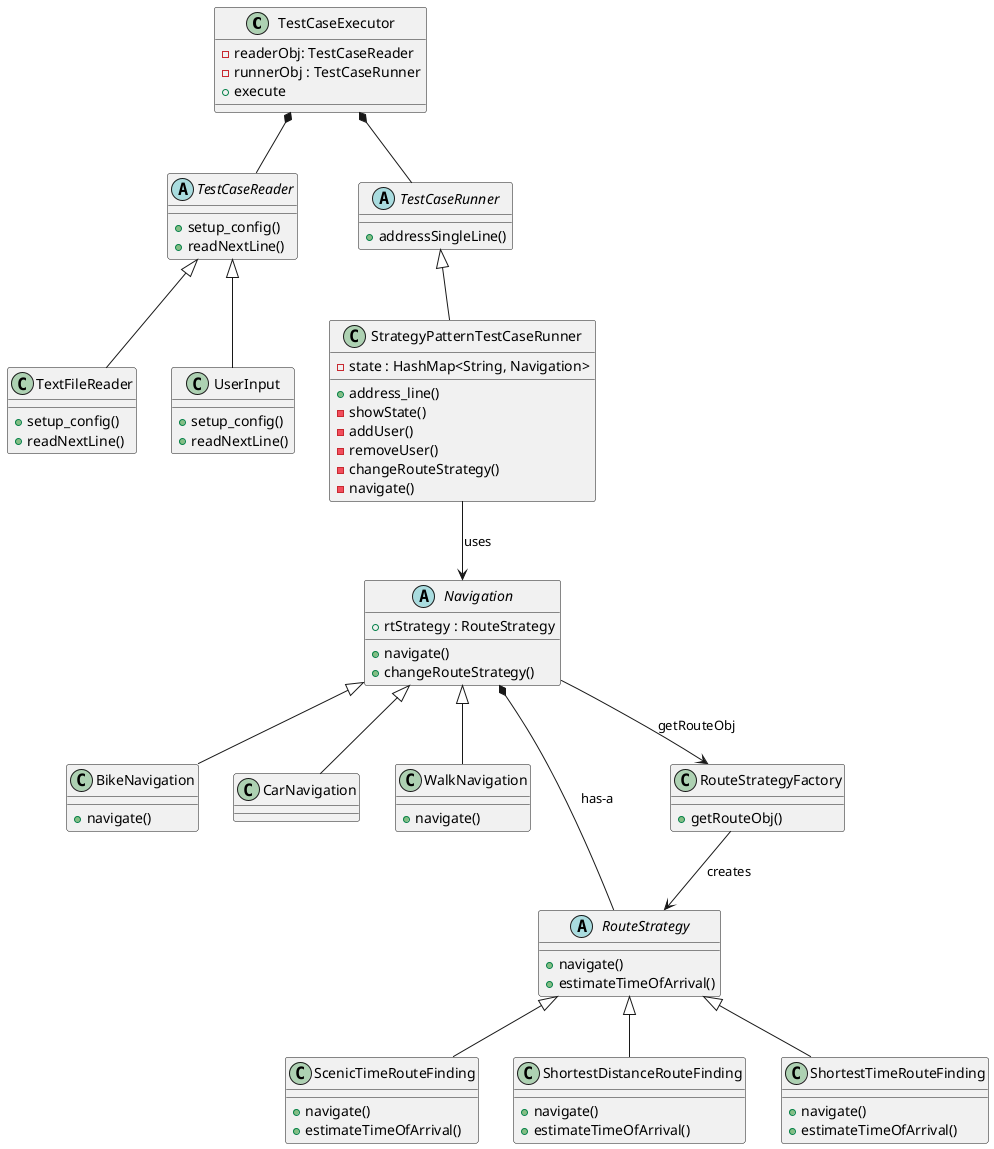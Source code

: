 @startuml abc

/'
class Dummy {
-field1
#field2
~method1()
+method2()
}'/

class TestCaseExecutor{
    -readerObj: TestCaseReader
    -runnerObj : TestCaseRunner
    +execute
}

TestCaseExecutor *-- TestCaseReader
TestCaseExecutor *-- TestCaseRunner
abstract TestCaseReader{
    +setup_config()
    +readNextLine()
}

class TextFileReader extends TestCaseReader{
    +setup_config()
    +readNextLine()
}

class UserInput extends TestCaseReader{
    +setup_config()
    +readNextLine()
}

abstract class TestCaseRunner{
    +addressSingleLine()
}

class StrategyPatternTestCaseRunner extends TestCaseRunner{
    -state : HashMap<String, Navigation>

    +address_line()
    -showState()
    -addUser()
    -removeUser()
    -changeRouteStrategy()
    -navigate()
}

abstract class Navigation{
    +rtStrategy : RouteStrategy
    +navigate()
    +changeRouteStrategy()
}

class BikeNavigation extends Navigation{
    +navigate()
}

class CarNavigation extends Navigation{
}

class WalkNavigation extends Navigation{
    +navigate()
}

abstract class RouteStrategy{
    +navigate()
    +estimateTimeOfArrival()
}

class ScenicTimeRouteFinding extends RouteStrategy{
    +navigate()
    +estimateTimeOfArrival()
}

class ShortestDistanceRouteFinding extends RouteStrategy{
    +navigate()
    +estimateTimeOfArrival()
}

class ShortestTimeRouteFinding extends RouteStrategy{
    +navigate()
    +estimateTimeOfArrival()
}

class RouteStrategyFactory{
    +getRouteObj()
}

Navigation *-- RouteStrategy : has-a
RouteStrategyFactory --> RouteStrategy : creates
Navigation --> RouteStrategyFactory : getRouteObj
StrategyPatternTestCaseRunner --> Navigation : uses
@enduml